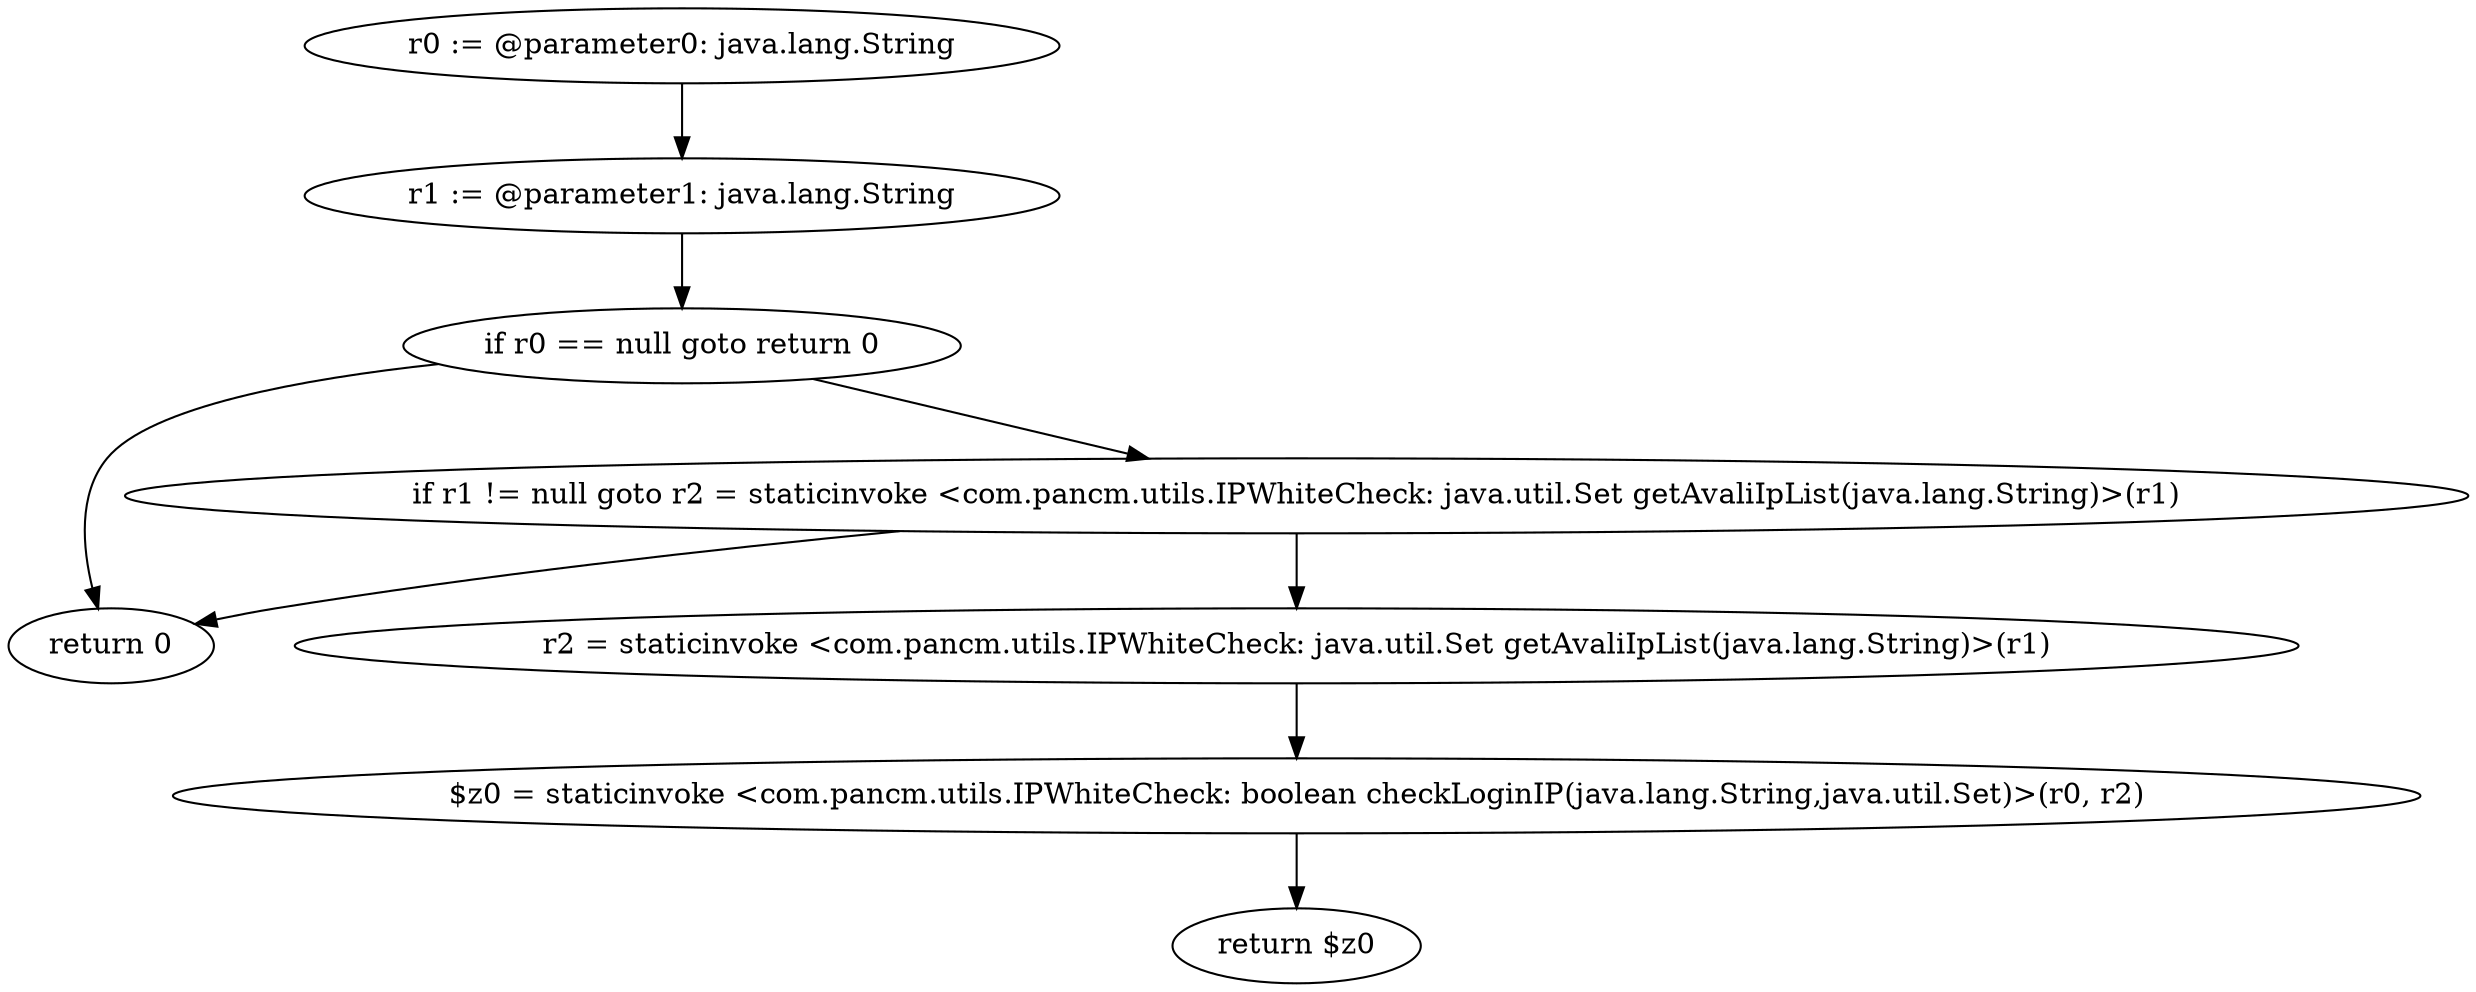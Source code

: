 digraph "unitGraph" {
    "r0 := @parameter0: java.lang.String"
    "r1 := @parameter1: java.lang.String"
    "if r0 == null goto return 0"
    "if r1 != null goto r2 = staticinvoke <com.pancm.utils.IPWhiteCheck: java.util.Set getAvaliIpList(java.lang.String)>(r1)"
    "return 0"
    "r2 = staticinvoke <com.pancm.utils.IPWhiteCheck: java.util.Set getAvaliIpList(java.lang.String)>(r1)"
    "$z0 = staticinvoke <com.pancm.utils.IPWhiteCheck: boolean checkLoginIP(java.lang.String,java.util.Set)>(r0, r2)"
    "return $z0"
    "r0 := @parameter0: java.lang.String"->"r1 := @parameter1: java.lang.String";
    "r1 := @parameter1: java.lang.String"->"if r0 == null goto return 0";
    "if r0 == null goto return 0"->"if r1 != null goto r2 = staticinvoke <com.pancm.utils.IPWhiteCheck: java.util.Set getAvaliIpList(java.lang.String)>(r1)";
    "if r0 == null goto return 0"->"return 0";
    "if r1 != null goto r2 = staticinvoke <com.pancm.utils.IPWhiteCheck: java.util.Set getAvaliIpList(java.lang.String)>(r1)"->"return 0";
    "if r1 != null goto r2 = staticinvoke <com.pancm.utils.IPWhiteCheck: java.util.Set getAvaliIpList(java.lang.String)>(r1)"->"r2 = staticinvoke <com.pancm.utils.IPWhiteCheck: java.util.Set getAvaliIpList(java.lang.String)>(r1)";
    "r2 = staticinvoke <com.pancm.utils.IPWhiteCheck: java.util.Set getAvaliIpList(java.lang.String)>(r1)"->"$z0 = staticinvoke <com.pancm.utils.IPWhiteCheck: boolean checkLoginIP(java.lang.String,java.util.Set)>(r0, r2)";
    "$z0 = staticinvoke <com.pancm.utils.IPWhiteCheck: boolean checkLoginIP(java.lang.String,java.util.Set)>(r0, r2)"->"return $z0";
}
